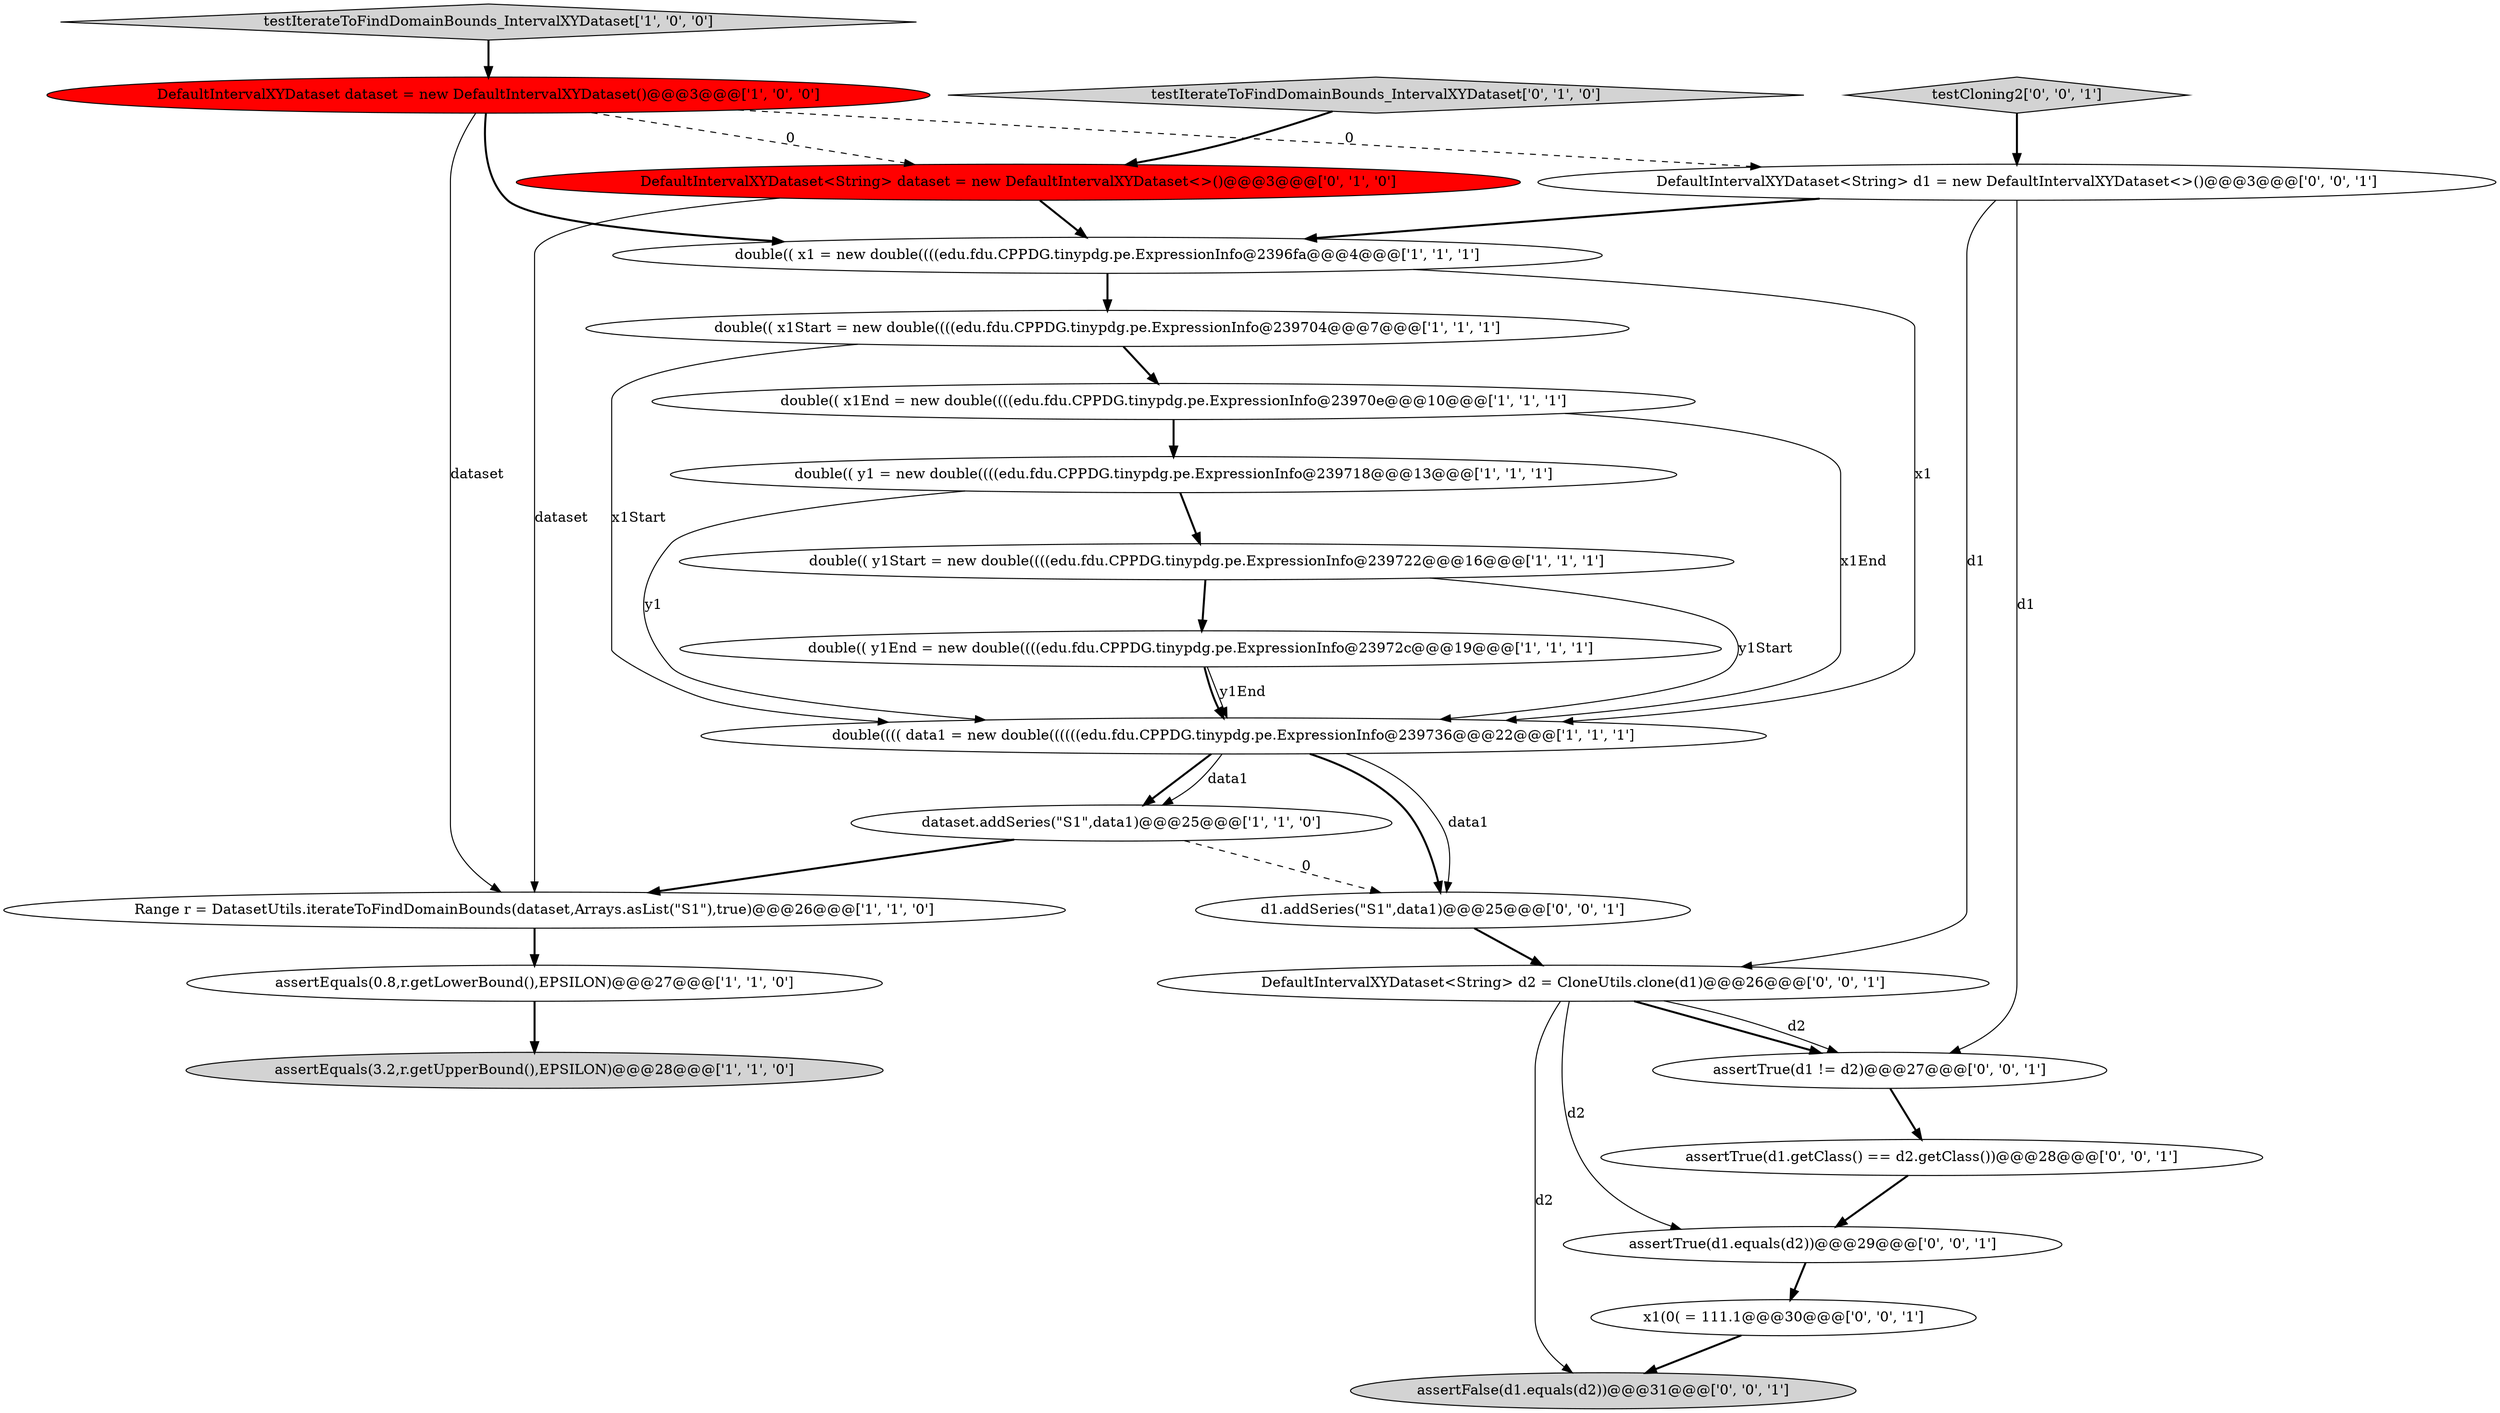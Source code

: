 digraph {
18 [style = filled, label = "assertFalse(d1.equals(d2))@@@31@@@['0', '0', '1']", fillcolor = lightgray, shape = ellipse image = "AAA0AAABBB3BBB"];
12 [style = filled, label = "DefaultIntervalXYDataset dataset = new DefaultIntervalXYDataset()@@@3@@@['1', '0', '0']", fillcolor = red, shape = ellipse image = "AAA1AAABBB1BBB"];
22 [style = filled, label = "assertTrue(d1.getClass() == d2.getClass())@@@28@@@['0', '0', '1']", fillcolor = white, shape = ellipse image = "AAA0AAABBB3BBB"];
8 [style = filled, label = "testIterateToFindDomainBounds_IntervalXYDataset['1', '0', '0']", fillcolor = lightgray, shape = diamond image = "AAA0AAABBB1BBB"];
1 [style = filled, label = "double(( y1 = new double((((edu.fdu.CPPDG.tinypdg.pe.ExpressionInfo@239718@@@13@@@['1', '1', '1']", fillcolor = white, shape = ellipse image = "AAA0AAABBB1BBB"];
20 [style = filled, label = "x1(0( = 111.1@@@30@@@['0', '0', '1']", fillcolor = white, shape = ellipse image = "AAA0AAABBB3BBB"];
11 [style = filled, label = "double(( y1End = new double((((edu.fdu.CPPDG.tinypdg.pe.ExpressionInfo@23972c@@@19@@@['1', '1', '1']", fillcolor = white, shape = ellipse image = "AAA0AAABBB1BBB"];
21 [style = filled, label = "d1.addSeries(\"S1\",data1)@@@25@@@['0', '0', '1']", fillcolor = white, shape = ellipse image = "AAA0AAABBB3BBB"];
7 [style = filled, label = "dataset.addSeries(\"S1\",data1)@@@25@@@['1', '1', '0']", fillcolor = white, shape = ellipse image = "AAA0AAABBB1BBB"];
6 [style = filled, label = "double(( y1Start = new double((((edu.fdu.CPPDG.tinypdg.pe.ExpressionInfo@239722@@@16@@@['1', '1', '1']", fillcolor = white, shape = ellipse image = "AAA0AAABBB1BBB"];
10 [style = filled, label = "double(((( data1 = new double((((((edu.fdu.CPPDG.tinypdg.pe.ExpressionInfo@239736@@@22@@@['1', '1', '1']", fillcolor = white, shape = ellipse image = "AAA0AAABBB1BBB"];
0 [style = filled, label = "assertEquals(3.2,r.getUpperBound(),EPSILON)@@@28@@@['1', '1', '0']", fillcolor = lightgray, shape = ellipse image = "AAA0AAABBB1BBB"];
16 [style = filled, label = "DefaultIntervalXYDataset<String> d1 = new DefaultIntervalXYDataset<>()@@@3@@@['0', '0', '1']", fillcolor = white, shape = ellipse image = "AAA0AAABBB3BBB"];
4 [style = filled, label = "double(( x1 = new double((((edu.fdu.CPPDG.tinypdg.pe.ExpressionInfo@2396fa@@@4@@@['1', '1', '1']", fillcolor = white, shape = ellipse image = "AAA0AAABBB1BBB"];
3 [style = filled, label = "assertEquals(0.8,r.getLowerBound(),EPSILON)@@@27@@@['1', '1', '0']", fillcolor = white, shape = ellipse image = "AAA0AAABBB1BBB"];
19 [style = filled, label = "testCloning2['0', '0', '1']", fillcolor = lightgray, shape = diamond image = "AAA0AAABBB3BBB"];
9 [style = filled, label = "Range r = DatasetUtils.iterateToFindDomainBounds(dataset,Arrays.asList(\"S1\"),true)@@@26@@@['1', '1', '0']", fillcolor = white, shape = ellipse image = "AAA0AAABBB1BBB"];
17 [style = filled, label = "assertTrue(d1.equals(d2))@@@29@@@['0', '0', '1']", fillcolor = white, shape = ellipse image = "AAA0AAABBB3BBB"];
23 [style = filled, label = "assertTrue(d1 != d2)@@@27@@@['0', '0', '1']", fillcolor = white, shape = ellipse image = "AAA0AAABBB3BBB"];
5 [style = filled, label = "double(( x1Start = new double((((edu.fdu.CPPDG.tinypdg.pe.ExpressionInfo@239704@@@7@@@['1', '1', '1']", fillcolor = white, shape = ellipse image = "AAA0AAABBB1BBB"];
2 [style = filled, label = "double(( x1End = new double((((edu.fdu.CPPDG.tinypdg.pe.ExpressionInfo@23970e@@@10@@@['1', '1', '1']", fillcolor = white, shape = ellipse image = "AAA0AAABBB1BBB"];
15 [style = filled, label = "DefaultIntervalXYDataset<String> d2 = CloneUtils.clone(d1)@@@26@@@['0', '0', '1']", fillcolor = white, shape = ellipse image = "AAA0AAABBB3BBB"];
13 [style = filled, label = "testIterateToFindDomainBounds_IntervalXYDataset['0', '1', '0']", fillcolor = lightgray, shape = diamond image = "AAA0AAABBB2BBB"];
14 [style = filled, label = "DefaultIntervalXYDataset<String> dataset = new DefaultIntervalXYDataset<>()@@@3@@@['0', '1', '0']", fillcolor = red, shape = ellipse image = "AAA1AAABBB2BBB"];
15->23 [style = bold, label=""];
12->9 [style = solid, label="dataset"];
7->21 [style = dashed, label="0"];
12->16 [style = dashed, label="0"];
2->1 [style = bold, label=""];
21->15 [style = bold, label=""];
14->9 [style = solid, label="dataset"];
16->15 [style = solid, label="d1"];
10->21 [style = bold, label=""];
10->7 [style = bold, label=""];
3->0 [style = bold, label=""];
15->18 [style = solid, label="d2"];
1->10 [style = solid, label="y1"];
19->16 [style = bold, label=""];
7->9 [style = bold, label=""];
20->18 [style = bold, label=""];
16->23 [style = solid, label="d1"];
5->2 [style = bold, label=""];
11->10 [style = solid, label="y1End"];
1->6 [style = bold, label=""];
23->22 [style = bold, label=""];
14->4 [style = bold, label=""];
15->23 [style = solid, label="d2"];
12->14 [style = dashed, label="0"];
15->17 [style = solid, label="d2"];
12->4 [style = bold, label=""];
6->10 [style = solid, label="y1Start"];
11->10 [style = bold, label=""];
10->7 [style = solid, label="data1"];
6->11 [style = bold, label=""];
22->17 [style = bold, label=""];
9->3 [style = bold, label=""];
5->10 [style = solid, label="x1Start"];
16->4 [style = bold, label=""];
4->10 [style = solid, label="x1"];
2->10 [style = solid, label="x1End"];
10->21 [style = solid, label="data1"];
4->5 [style = bold, label=""];
13->14 [style = bold, label=""];
8->12 [style = bold, label=""];
17->20 [style = bold, label=""];
}
